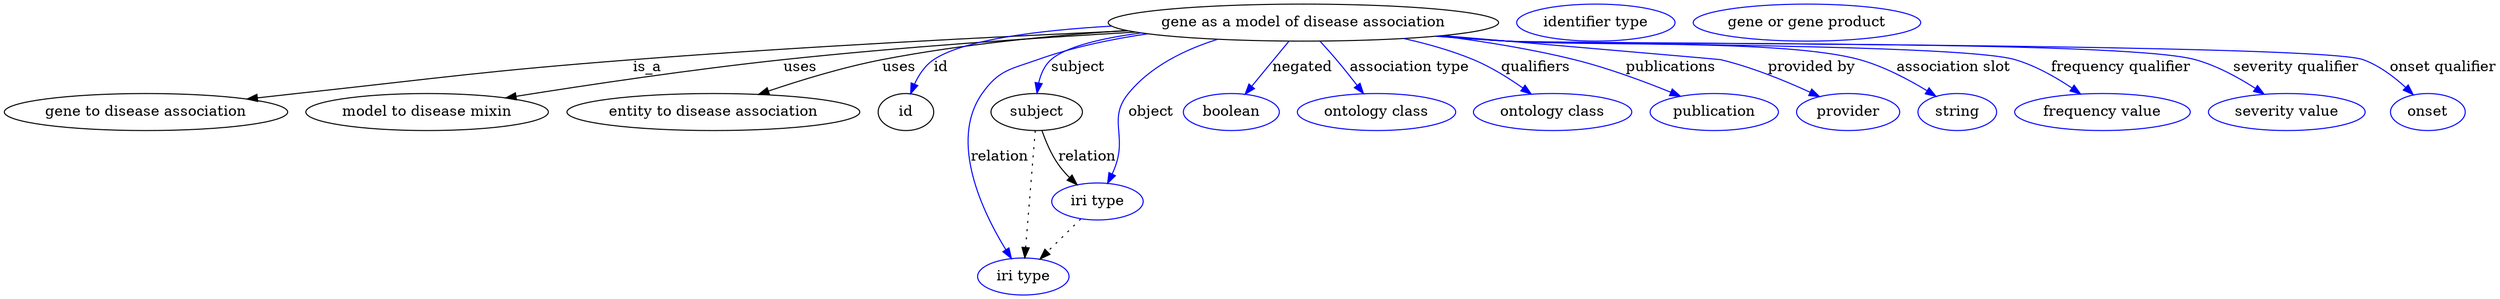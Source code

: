 digraph {
	graph [bb="0,0,1962.9,281"];
	node [label="\N"];
	"gene as a model of disease association"	 [height=0.5,
		label="gene as a model of disease association",
		pos="1029.1,263",
		width=4.0461];
	"gene to disease association"	 [height=0.5,
		pos="105.14,177",
		width=2.9207];
	"gene as a model of disease association" -> "gene to disease association"	 [label=is_a,
		lp="501.42,220",
		pos="e,181.43,189.46 894.84,255.95 785.59,249.76 627.48,239.75 489.59,227 369.07,215.86 339.04,211.55 219.14,195 210.18,193.76 200.83,\
192.4 191.51,191"];
	"model to disease mixin"	 [height=0.5,
		pos="320.14,177",
		width=2.5527];
	"gene as a model of disease association" -> "model to disease mixin"	 [label=uses,
		lp="617.2,220",
		pos="e,387.91,189.26 898.9,254.88 814.84,248.91 703.24,239.64 605.03,227 522.32,216.35 502.27,209.5 420.14,195 412.9,193.72 405.36,192.38 \
397.81,191.03"];
	"entity to disease association"	 [height=0.5,
		pos="538.14,177",
		width=3.0164];
	"gene as a model of disease association" -> "entity to disease association"	 [label=uses,
		lp="693.2,220",
		pos="e,578.06,193.79 893.65,256.36 828.75,251.32 750.26,242.47 681.03,227 649.28,219.91 614.82,207.98 587.7,197.55"];
	id	 [height=0.5,
		pos="692.14,177",
		width=0.75];
	"gene as a model of disease association" -> id	 [color=blue,
		label=id,
		lp="728.59,220",
		pos="e,698.16,194.74 904.83,253.61 826.73,246.81 737.89,237.08 722.25,227 713.75,221.52 707.3,212.7 702.59,203.99",
		style=solid];
	subject	 [height=0.5,
		pos="810.14,177",
		width=0.97656];
	"gene as a model of disease association" -> subject	 [color=blue,
		label=subject,
		lp="847.97,220",
		pos="e,811.92,195.29 912.18,252.26 875.59,246.77 841.18,238.69 827.49,227 820.93,221.4 816.85,213.19 814.31,205.03",
		style=solid];
	relation	 [color=blue,
		height=0.5,
		label="iri type",
		pos="797.14,18",
		width=0.9834];
	"gene as a model of disease association" -> relation	 [color=blue,
		label=relation,
		lp="776.52,134",
		pos="e,786.91,35.266 911.23,252.4 879,247.07 844.58,239.05 814.14,227 790.3,217.56 779.43,216.93 766.14,195 737.44,147.6 763.49,80.763 \
782.14,44.283",
		style=solid];
	object	 [color=blue,
		height=0.5,
		label="iri type",
		pos="860.14,91",
		width=0.9834];
	"gene as a model of disease association" -> object	 [color=blue,
		label=object,
		lp="907.25,177",
		pos="e,867.63,108.77 968.28,246.54 940.56,236.08 909.62,219.73 889.94,195 870.61,170.73 883.3,156.64 874.14,127 873.27,124.18 872.29,\
121.26 871.25,118.36",
		style=solid];
	negated	 [color=blue,
		height=0.5,
		label=boolean,
		pos="971.14,177",
		width=1.0584];
	"gene as a model of disease association" -> negated	 [color=blue,
		label=negated,
		lp="1025.9,220",
		pos="e,982.83,194.33 1016.8,244.76 1008.6,232.55 997.64,216.29 988.52,202.76",
		style=solid];
	"association type"	 [color=blue,
		height=0.5,
		label="ontology class",
		pos="1088.1,177",
		width=1.6931];
	"gene as a model of disease association" -> "association type"	 [color=blue,
		label="association type",
		lp="1108,220",
		pos="e,1075.9,194.92 1041.7,244.76 1049.9,232.71 1060.9,216.72 1070.1,203.3",
		style=solid];
	qualifiers	 [color=blue,
		height=0.5,
		label="ontology class",
		pos="1228.1,177",
		width=1.6931];
	"gene as a model of disease association" -> qualifiers	 [color=blue,
		label=qualifiers,
		lp="1206.2,220",
		pos="e,1207.9,194.09 1101.5,247.27 1120.1,241.99 1139.7,235.28 1157.1,227 1172.1,219.9 1187.2,209.7 1199.7,200.37",
		style=solid];
	publications	 [color=blue,
		height=0.5,
		label=publication,
		pos="1357.1,177",
		width=1.3859];
	"gene as a model of disease association" -> publications	 [color=blue,
		label=publications,
		lp="1311.4,220",
		pos="e,1327,191.65 1130.2,249.98 1164.2,244.4 1202.2,236.85 1236.1,227 1264.2,218.88 1294.5,206.34 1317.8,195.85",
		style=solid];
	"provided by"	 [color=blue,
		height=0.5,
		label=provider,
		pos="1465.1,177",
		width=1.1129];
	"gene as a model of disease association" -> "provided by"	 [color=blue,
		label="provided by",
		lp="1422.8,220",
		pos="e,1439.2,190.84 1135,250.61 1151.5,248.71 1168.3,246.79 1184.1,245 1257.4,236.75 1277.8,245.81 1349.1,227 1377.3,219.56 1407.6,206.36 \
1430.1,195.39",
		style=solid];
	"association slot"	 [color=blue,
		height=0.5,
		label=string,
		pos="1553.1,177",
		width=0.8403];
	"gene as a model of disease association" -> "association slot"	 [color=blue,
		label="association slot",
		lp="1538.1,220",
		pos="e,1533.5,190.78 1132.5,250.27 1149.7,248.35 1167.4,246.52 1184.1,245 1306.6,233.91 1342,260.88 1460.1,227 1483.3,220.37 1507.1,207.42 \
1524.8,196.35",
		style=solid];
	"frequency qualifier"	 [color=blue,
		height=0.5,
		label="frequency value",
		pos="1668.1,177",
		width=1.8561];
	"gene as a model of disease association" -> "frequency qualifier"	 [color=blue,
		label="frequency qualifier",
		lp="1670.2,220",
		pos="e,1646.7,194.05 1131.2,250.11 1148.8,248.18 1167,246.38 1184.1,245 1273.1,237.85 1499.8,252.81 1585.1,227 1604.1,221.26 1623.2,210.21 \
1638.3,199.95",
		style=solid];
	"severity qualifier"	 [color=blue,
		height=0.5,
		label="severity value",
		pos="1812.1,177",
		width=1.6517];
	"gene as a model of disease association" -> "severity qualifier"	 [color=blue,
		label="severity qualifier",
		lp="1807.4,220",
		pos="e,1790.5,193.88 1130.3,250.03 1148.2,248.09 1166.7,246.3 1184.1,245 1244.3,240.51 1669.2,243.82 1727.1,227 1746.7,221.34 1766.4,\
210.17 1781.9,199.83",
		style=solid];
	"onset qualifier"	 [color=blue,
		height=0.5,
		label=onset,
		pos="1923.1,177",
		width=0.79928];
	"gene as a model of disease association" -> "onset qualifier"	 [color=blue,
		label="onset qualifier",
		lp="1923,220",
		pos="e,1908.3,192.91 1129.9,249.98 1147.9,248.03 1166.6,246.25 1184.1,245 1258.9,239.67 1787.5,252.07 1858.1,227 1874.1,221.35 1889.2,\
210.2 1900.8,199.86",
		style=solid];
	association_id	 [color=blue,
		height=0.5,
		label="identifier type",
		pos="1252.1,263",
		width=1.652];
	subject -> relation	 [pos="e,798.62,36.027 808.65,158.76 806.4,131.21 802.11,78.735 799.45,46.223",
		style=dotted];
	subject -> object	 [label=relation,
		lp="853.52,134",
		pos="e,845.39,107.52 816.48,158.84 820.22,149.09 825.39,137.04 831.39,127 833.71,123.11 836.41,119.18 839.21,115.41"];
	"gene as a model of disease association_subject"	 [color=blue,
		height=0.5,
		label="gene or gene product",
		pos="1414.1,263",
		width=2.3474];
	object -> relation	 [pos="e,811.38,34.499 845.85,74.435 837.63,64.915 827.16,52.785 818.04,42.212",
		style=dotted];
}
